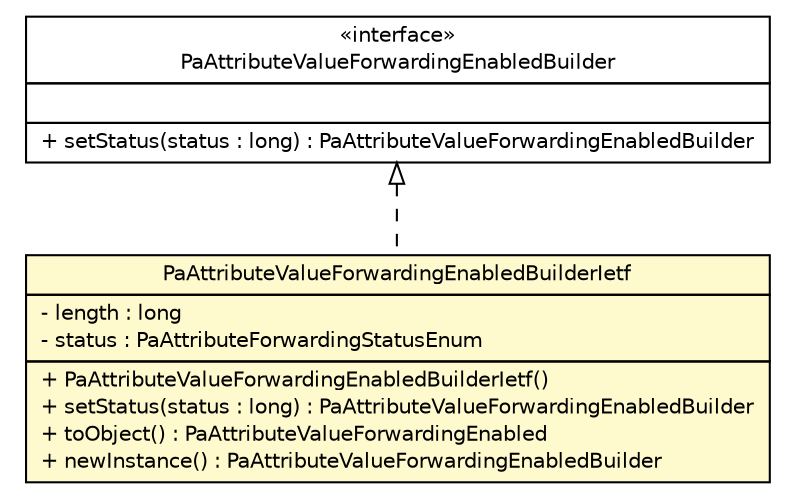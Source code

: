 #!/usr/local/bin/dot
#
# Class diagram 
# Generated by UMLGraph version R5_6 (http://www.umlgraph.org/)
#

digraph G {
	edge [fontname="Helvetica",fontsize=10,labelfontname="Helvetica",labelfontsize=10];
	node [fontname="Helvetica",fontsize=10,shape=plaintext];
	nodesep=0.25;
	ranksep=0.5;
	// org.ietf.nea.pa.attribute.PaAttributeValueForwardingEnabledBuilder
	c75187 [label=<<table title="org.ietf.nea.pa.attribute.PaAttributeValueForwardingEnabledBuilder" border="0" cellborder="1" cellspacing="0" cellpadding="2" port="p" href="./PaAttributeValueForwardingEnabledBuilder.html">
		<tr><td><table border="0" cellspacing="0" cellpadding="1">
<tr><td align="center" balign="center"> &#171;interface&#187; </td></tr>
<tr><td align="center" balign="center"> PaAttributeValueForwardingEnabledBuilder </td></tr>
		</table></td></tr>
		<tr><td><table border="0" cellspacing="0" cellpadding="1">
<tr><td align="left" balign="left">  </td></tr>
		</table></td></tr>
		<tr><td><table border="0" cellspacing="0" cellpadding="1">
<tr><td align="left" balign="left"> + setStatus(status : long) : PaAttributeValueForwardingEnabledBuilder </td></tr>
		</table></td></tr>
		</table>>, URL="./PaAttributeValueForwardingEnabledBuilder.html", fontname="Helvetica", fontcolor="black", fontsize=10.0];
	// org.ietf.nea.pa.attribute.PaAttributeValueForwardingEnabledBuilderIetf
	c75191 [label=<<table title="org.ietf.nea.pa.attribute.PaAttributeValueForwardingEnabledBuilderIetf" border="0" cellborder="1" cellspacing="0" cellpadding="2" port="p" bgcolor="lemonChiffon" href="./PaAttributeValueForwardingEnabledBuilderIetf.html">
		<tr><td><table border="0" cellspacing="0" cellpadding="1">
<tr><td align="center" balign="center"> PaAttributeValueForwardingEnabledBuilderIetf </td></tr>
		</table></td></tr>
		<tr><td><table border="0" cellspacing="0" cellpadding="1">
<tr><td align="left" balign="left"> - length : long </td></tr>
<tr><td align="left" balign="left"> - status : PaAttributeForwardingStatusEnum </td></tr>
		</table></td></tr>
		<tr><td><table border="0" cellspacing="0" cellpadding="1">
<tr><td align="left" balign="left"> + PaAttributeValueForwardingEnabledBuilderIetf() </td></tr>
<tr><td align="left" balign="left"> + setStatus(status : long) : PaAttributeValueForwardingEnabledBuilder </td></tr>
<tr><td align="left" balign="left"> + toObject() : PaAttributeValueForwardingEnabled </td></tr>
<tr><td align="left" balign="left"> + newInstance() : PaAttributeValueForwardingEnabledBuilder </td></tr>
		</table></td></tr>
		</table>>, URL="./PaAttributeValueForwardingEnabledBuilderIetf.html", fontname="Helvetica", fontcolor="black", fontsize=10.0];
	//org.ietf.nea.pa.attribute.PaAttributeValueForwardingEnabledBuilderIetf implements org.ietf.nea.pa.attribute.PaAttributeValueForwardingEnabledBuilder
	c75187:p -> c75191:p [dir=back,arrowtail=empty,style=dashed];
}

